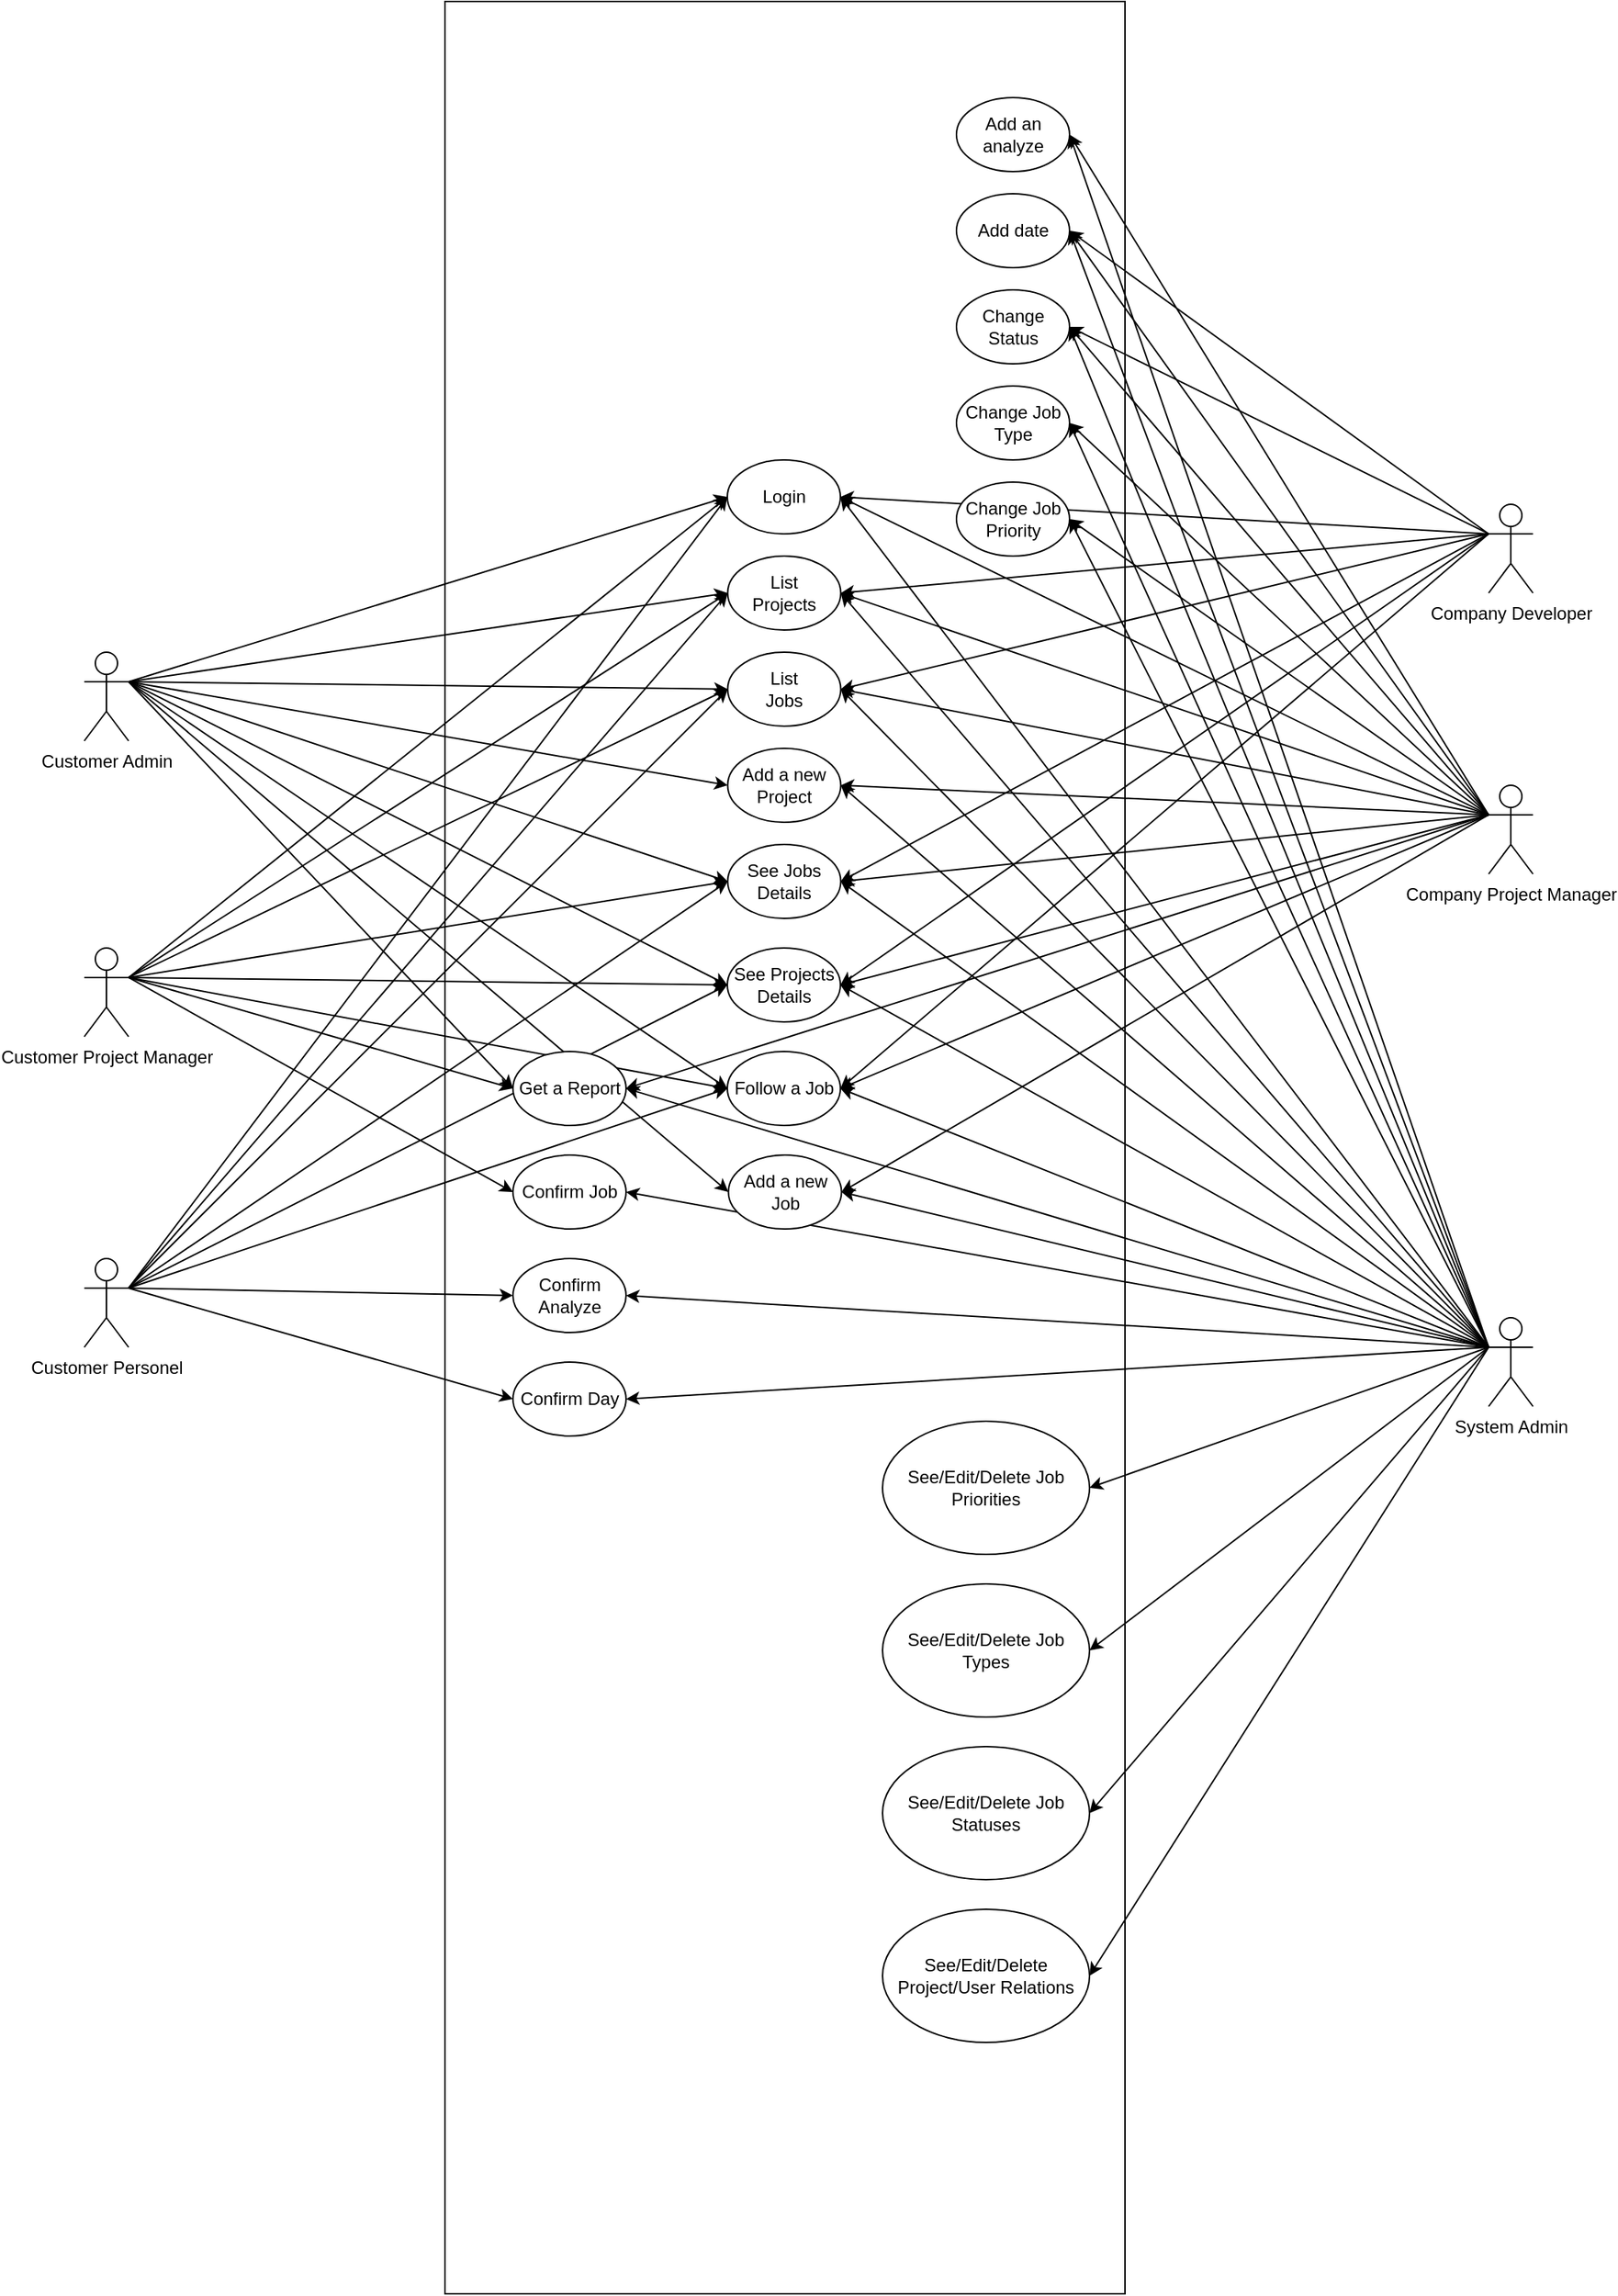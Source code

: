 <mxfile version="20.5.3" type="github">
  <diagram id="w45ohGnBDy_Xerp7tvFx" name="Sayfa -1">
    <mxGraphModel dx="2249" dy="874" grid="1" gridSize="10" guides="1" tooltips="1" connect="1" arrows="1" fold="1" page="1" pageScale="1" pageWidth="827" pageHeight="1169" math="0" shadow="0">
      <root>
        <mxCell id="0" />
        <mxCell id="1" parent="0" />
        <mxCell id="-uSJNEWJtSA9gPbqnGtd-9" value="" style="rounded=0;whiteSpace=wrap;html=1;" vertex="1" parent="1">
          <mxGeometry x="184" y="70" width="460" height="1550" as="geometry" />
        </mxCell>
        <mxCell id="-uSJNEWJtSA9gPbqnGtd-86" style="edgeStyle=none;shape=connector;rounded=0;orthogonalLoop=1;jettySize=auto;html=1;exitX=1;exitY=0.333;exitDx=0;exitDy=0;exitPerimeter=0;entryX=0;entryY=0.5;entryDx=0;entryDy=0;labelBackgroundColor=default;strokeColor=default;fontFamily=Helvetica;fontSize=11;fontColor=default;endArrow=classic;" edge="1" parent="1" source="-uSJNEWJtSA9gPbqnGtd-1" target="-uSJNEWJtSA9gPbqnGtd-18">
          <mxGeometry relative="1" as="geometry" />
        </mxCell>
        <mxCell id="-uSJNEWJtSA9gPbqnGtd-87" style="edgeStyle=none;shape=connector;rounded=0;orthogonalLoop=1;jettySize=auto;html=1;exitX=1;exitY=0.333;exitDx=0;exitDy=0;exitPerimeter=0;entryX=0;entryY=0.5;entryDx=0;entryDy=0;labelBackgroundColor=default;strokeColor=default;fontFamily=Helvetica;fontSize=11;fontColor=default;endArrow=classic;" edge="1" parent="1" source="-uSJNEWJtSA9gPbqnGtd-1" target="-uSJNEWJtSA9gPbqnGtd-19">
          <mxGeometry relative="1" as="geometry" />
        </mxCell>
        <mxCell id="-uSJNEWJtSA9gPbqnGtd-88" style="edgeStyle=none;shape=connector;rounded=0;orthogonalLoop=1;jettySize=auto;html=1;exitX=1;exitY=0.333;exitDx=0;exitDy=0;exitPerimeter=0;entryX=0;entryY=0.5;entryDx=0;entryDy=0;labelBackgroundColor=default;strokeColor=default;fontFamily=Helvetica;fontSize=11;fontColor=default;endArrow=classic;" edge="1" parent="1" source="-uSJNEWJtSA9gPbqnGtd-1" target="-uSJNEWJtSA9gPbqnGtd-10">
          <mxGeometry relative="1" as="geometry" />
        </mxCell>
        <mxCell id="-uSJNEWJtSA9gPbqnGtd-89" style="edgeStyle=none;shape=connector;rounded=0;orthogonalLoop=1;jettySize=auto;html=1;exitX=1;exitY=0.333;exitDx=0;exitDy=0;exitPerimeter=0;entryX=0;entryY=0.5;entryDx=0;entryDy=0;labelBackgroundColor=default;strokeColor=default;fontFamily=Helvetica;fontSize=11;fontColor=default;endArrow=classic;" edge="1" parent="1" source="-uSJNEWJtSA9gPbqnGtd-1" target="-uSJNEWJtSA9gPbqnGtd-11">
          <mxGeometry relative="1" as="geometry" />
        </mxCell>
        <mxCell id="-uSJNEWJtSA9gPbqnGtd-90" style="edgeStyle=none;shape=connector;rounded=0;orthogonalLoop=1;jettySize=auto;html=1;exitX=1;exitY=0.333;exitDx=0;exitDy=0;exitPerimeter=0;entryX=0;entryY=0.5;entryDx=0;entryDy=0;labelBackgroundColor=default;strokeColor=default;fontFamily=Helvetica;fontSize=11;fontColor=default;endArrow=classic;" edge="1" parent="1" source="-uSJNEWJtSA9gPbqnGtd-1" target="-uSJNEWJtSA9gPbqnGtd-12">
          <mxGeometry relative="1" as="geometry" />
        </mxCell>
        <mxCell id="-uSJNEWJtSA9gPbqnGtd-91" style="edgeStyle=none;shape=connector;rounded=0;orthogonalLoop=1;jettySize=auto;html=1;exitX=1;exitY=0.333;exitDx=0;exitDy=0;exitPerimeter=0;entryX=0;entryY=0.5;entryDx=0;entryDy=0;labelBackgroundColor=default;strokeColor=default;fontFamily=Helvetica;fontSize=11;fontColor=default;endArrow=classic;" edge="1" parent="1" source="-uSJNEWJtSA9gPbqnGtd-1" target="-uSJNEWJtSA9gPbqnGtd-16">
          <mxGeometry relative="1" as="geometry" />
        </mxCell>
        <mxCell id="-uSJNEWJtSA9gPbqnGtd-92" style="edgeStyle=none;shape=connector;rounded=0;orthogonalLoop=1;jettySize=auto;html=1;exitX=1;exitY=0.333;exitDx=0;exitDy=0;exitPerimeter=0;entryX=0;entryY=0.5;entryDx=0;entryDy=0;labelBackgroundColor=default;strokeColor=default;fontFamily=Helvetica;fontSize=11;fontColor=default;endArrow=classic;" edge="1" parent="1" source="-uSJNEWJtSA9gPbqnGtd-1" target="-uSJNEWJtSA9gPbqnGtd-23">
          <mxGeometry relative="1" as="geometry" />
        </mxCell>
        <mxCell id="-uSJNEWJtSA9gPbqnGtd-93" style="edgeStyle=none;shape=connector;rounded=0;orthogonalLoop=1;jettySize=auto;html=1;exitX=1;exitY=0.333;exitDx=0;exitDy=0;exitPerimeter=0;entryX=0;entryY=0.5;entryDx=0;entryDy=0;labelBackgroundColor=default;strokeColor=default;fontFamily=Helvetica;fontSize=11;fontColor=default;endArrow=classic;" edge="1" parent="1" source="-uSJNEWJtSA9gPbqnGtd-1" target="-uSJNEWJtSA9gPbqnGtd-26">
          <mxGeometry relative="1" as="geometry" />
        </mxCell>
        <mxCell id="-uSJNEWJtSA9gPbqnGtd-1" value="Customer Personel" style="shape=umlActor;verticalLabelPosition=bottom;verticalAlign=top;html=1;outlineConnect=0;" vertex="1" parent="1">
          <mxGeometry x="-60" y="920" width="30" height="60" as="geometry" />
        </mxCell>
        <mxCell id="-uSJNEWJtSA9gPbqnGtd-78" style="edgeStyle=none;shape=connector;rounded=0;orthogonalLoop=1;jettySize=auto;html=1;exitX=1;exitY=0.333;exitDx=0;exitDy=0;exitPerimeter=0;entryX=0;entryY=0.5;entryDx=0;entryDy=0;labelBackgroundColor=default;strokeColor=default;fontFamily=Helvetica;fontSize=11;fontColor=default;endArrow=classic;" edge="1" parent="1" source="-uSJNEWJtSA9gPbqnGtd-2" target="-uSJNEWJtSA9gPbqnGtd-24">
          <mxGeometry relative="1" as="geometry" />
        </mxCell>
        <mxCell id="-uSJNEWJtSA9gPbqnGtd-79" style="edgeStyle=none;shape=connector;rounded=0;orthogonalLoop=1;jettySize=auto;html=1;exitX=1;exitY=0.333;exitDx=0;exitDy=0;exitPerimeter=0;entryX=0;entryY=0.5;entryDx=0;entryDy=0;labelBackgroundColor=default;strokeColor=default;fontFamily=Helvetica;fontSize=11;fontColor=default;endArrow=classic;" edge="1" parent="1" source="-uSJNEWJtSA9gPbqnGtd-2" target="-uSJNEWJtSA9gPbqnGtd-17">
          <mxGeometry relative="1" as="geometry" />
        </mxCell>
        <mxCell id="-uSJNEWJtSA9gPbqnGtd-80" style="edgeStyle=none;shape=connector;rounded=0;orthogonalLoop=1;jettySize=auto;html=1;exitX=1;exitY=0.333;exitDx=0;exitDy=0;exitPerimeter=0;entryX=0;entryY=0.5;entryDx=0;entryDy=0;labelBackgroundColor=default;strokeColor=default;fontFamily=Helvetica;fontSize=11;fontColor=default;endArrow=classic;" edge="1" parent="1" source="-uSJNEWJtSA9gPbqnGtd-2" target="-uSJNEWJtSA9gPbqnGtd-10">
          <mxGeometry relative="1" as="geometry" />
        </mxCell>
        <mxCell id="-uSJNEWJtSA9gPbqnGtd-81" style="edgeStyle=none;shape=connector;rounded=0;orthogonalLoop=1;jettySize=auto;html=1;exitX=1;exitY=0.333;exitDx=0;exitDy=0;exitPerimeter=0;entryX=0;entryY=0.5;entryDx=0;entryDy=0;labelBackgroundColor=default;strokeColor=default;fontFamily=Helvetica;fontSize=11;fontColor=default;endArrow=classic;" edge="1" parent="1" source="-uSJNEWJtSA9gPbqnGtd-2" target="-uSJNEWJtSA9gPbqnGtd-11">
          <mxGeometry relative="1" as="geometry" />
        </mxCell>
        <mxCell id="-uSJNEWJtSA9gPbqnGtd-82" style="edgeStyle=none;shape=connector;rounded=0;orthogonalLoop=1;jettySize=auto;html=1;exitX=1;exitY=0.333;exitDx=0;exitDy=0;exitPerimeter=0;entryX=0;entryY=0.5;entryDx=0;entryDy=0;labelBackgroundColor=default;strokeColor=default;fontFamily=Helvetica;fontSize=11;fontColor=default;endArrow=classic;" edge="1" parent="1" source="-uSJNEWJtSA9gPbqnGtd-2" target="-uSJNEWJtSA9gPbqnGtd-12">
          <mxGeometry relative="1" as="geometry" />
        </mxCell>
        <mxCell id="-uSJNEWJtSA9gPbqnGtd-83" style="edgeStyle=none;shape=connector;rounded=0;orthogonalLoop=1;jettySize=auto;html=1;exitX=1;exitY=0.333;exitDx=0;exitDy=0;exitPerimeter=0;entryX=0;entryY=0.5;entryDx=0;entryDy=0;labelBackgroundColor=default;strokeColor=default;fontFamily=Helvetica;fontSize=11;fontColor=default;endArrow=classic;" edge="1" parent="1" source="-uSJNEWJtSA9gPbqnGtd-2" target="-uSJNEWJtSA9gPbqnGtd-16">
          <mxGeometry relative="1" as="geometry" />
        </mxCell>
        <mxCell id="-uSJNEWJtSA9gPbqnGtd-84" style="edgeStyle=none;shape=connector;rounded=0;orthogonalLoop=1;jettySize=auto;html=1;exitX=1;exitY=0.333;exitDx=0;exitDy=0;exitPerimeter=0;entryX=0;entryY=0.5;entryDx=0;entryDy=0;labelBackgroundColor=default;strokeColor=default;fontFamily=Helvetica;fontSize=11;fontColor=default;endArrow=classic;" edge="1" parent="1" source="-uSJNEWJtSA9gPbqnGtd-2" target="-uSJNEWJtSA9gPbqnGtd-23">
          <mxGeometry relative="1" as="geometry" />
        </mxCell>
        <mxCell id="-uSJNEWJtSA9gPbqnGtd-85" style="edgeStyle=none;shape=connector;rounded=0;orthogonalLoop=1;jettySize=auto;html=1;exitX=1;exitY=0.333;exitDx=0;exitDy=0;exitPerimeter=0;entryX=0;entryY=0.5;entryDx=0;entryDy=0;labelBackgroundColor=default;strokeColor=default;fontFamily=Helvetica;fontSize=11;fontColor=default;endArrow=classic;" edge="1" parent="1" source="-uSJNEWJtSA9gPbqnGtd-2" target="-uSJNEWJtSA9gPbqnGtd-26">
          <mxGeometry relative="1" as="geometry" />
        </mxCell>
        <mxCell id="-uSJNEWJtSA9gPbqnGtd-2" value="Customer Project Manager" style="shape=umlActor;verticalLabelPosition=bottom;verticalAlign=top;html=1;outlineConnect=0;" vertex="1" parent="1">
          <mxGeometry x="-60" y="710" width="30" height="60" as="geometry" />
        </mxCell>
        <mxCell id="-uSJNEWJtSA9gPbqnGtd-68" style="edgeStyle=none;shape=connector;rounded=0;orthogonalLoop=1;jettySize=auto;html=1;exitX=1;exitY=0.333;exitDx=0;exitDy=0;exitPerimeter=0;entryX=0;entryY=0.5;entryDx=0;entryDy=0;labelBackgroundColor=default;strokeColor=default;fontFamily=Helvetica;fontSize=11;fontColor=default;endArrow=classic;" edge="1" parent="1" source="-uSJNEWJtSA9gPbqnGtd-3" target="-uSJNEWJtSA9gPbqnGtd-65">
          <mxGeometry relative="1" as="geometry" />
        </mxCell>
        <mxCell id="-uSJNEWJtSA9gPbqnGtd-69" style="edgeStyle=none;shape=connector;rounded=0;orthogonalLoop=1;jettySize=auto;html=1;exitX=1;exitY=0.333;exitDx=0;exitDy=0;exitPerimeter=0;entryX=0;entryY=0.5;entryDx=0;entryDy=0;labelBackgroundColor=default;strokeColor=default;fontFamily=Helvetica;fontSize=11;fontColor=default;endArrow=classic;" edge="1" parent="1" source="-uSJNEWJtSA9gPbqnGtd-3" target="-uSJNEWJtSA9gPbqnGtd-26">
          <mxGeometry relative="1" as="geometry" />
        </mxCell>
        <mxCell id="-uSJNEWJtSA9gPbqnGtd-70" style="edgeStyle=none;shape=connector;rounded=0;orthogonalLoop=1;jettySize=auto;html=1;exitX=1;exitY=0.333;exitDx=0;exitDy=0;exitPerimeter=0;entryX=0;entryY=0.5;entryDx=0;entryDy=0;labelBackgroundColor=default;strokeColor=default;fontFamily=Helvetica;fontSize=11;fontColor=default;endArrow=classic;" edge="1" parent="1" source="-uSJNEWJtSA9gPbqnGtd-3" target="-uSJNEWJtSA9gPbqnGtd-23">
          <mxGeometry relative="1" as="geometry" />
        </mxCell>
        <mxCell id="-uSJNEWJtSA9gPbqnGtd-71" style="edgeStyle=none;shape=connector;rounded=0;orthogonalLoop=1;jettySize=auto;html=1;exitX=1;exitY=0.333;exitDx=0;exitDy=0;exitPerimeter=0;entryX=0;entryY=0.5;entryDx=0;entryDy=0;labelBackgroundColor=default;strokeColor=default;fontFamily=Helvetica;fontSize=11;fontColor=default;endArrow=classic;" edge="1" parent="1" source="-uSJNEWJtSA9gPbqnGtd-3" target="-uSJNEWJtSA9gPbqnGtd-16">
          <mxGeometry relative="1" as="geometry" />
        </mxCell>
        <mxCell id="-uSJNEWJtSA9gPbqnGtd-72" style="edgeStyle=none;shape=connector;rounded=0;orthogonalLoop=1;jettySize=auto;html=1;exitX=1;exitY=0.333;exitDx=0;exitDy=0;exitPerimeter=0;entryX=0;entryY=0.5;entryDx=0;entryDy=0;labelBackgroundColor=default;strokeColor=default;fontFamily=Helvetica;fontSize=11;fontColor=default;endArrow=classic;" edge="1" parent="1" source="-uSJNEWJtSA9gPbqnGtd-3" target="-uSJNEWJtSA9gPbqnGtd-13">
          <mxGeometry relative="1" as="geometry" />
        </mxCell>
        <mxCell id="-uSJNEWJtSA9gPbqnGtd-73" style="edgeStyle=none;shape=connector;rounded=0;orthogonalLoop=1;jettySize=auto;html=1;exitX=1;exitY=0.333;exitDx=0;exitDy=0;exitPerimeter=0;entryX=0;entryY=0.5;entryDx=0;entryDy=0;labelBackgroundColor=default;strokeColor=default;fontFamily=Helvetica;fontSize=11;fontColor=default;endArrow=classic;" edge="1" parent="1" source="-uSJNEWJtSA9gPbqnGtd-3" target="-uSJNEWJtSA9gPbqnGtd-12">
          <mxGeometry relative="1" as="geometry" />
        </mxCell>
        <mxCell id="-uSJNEWJtSA9gPbqnGtd-74" style="edgeStyle=none;shape=connector;rounded=0;orthogonalLoop=1;jettySize=auto;html=1;exitX=1;exitY=0.333;exitDx=0;exitDy=0;exitPerimeter=0;entryX=0;entryY=0.5;entryDx=0;entryDy=0;labelBackgroundColor=default;strokeColor=default;fontFamily=Helvetica;fontSize=11;fontColor=default;endArrow=classic;" edge="1" parent="1" source="-uSJNEWJtSA9gPbqnGtd-3" target="-uSJNEWJtSA9gPbqnGtd-11">
          <mxGeometry relative="1" as="geometry" />
        </mxCell>
        <mxCell id="-uSJNEWJtSA9gPbqnGtd-75" style="edgeStyle=none;shape=connector;rounded=0;orthogonalLoop=1;jettySize=auto;html=1;exitX=1;exitY=0.333;exitDx=0;exitDy=0;exitPerimeter=0;entryX=0;entryY=0.5;entryDx=0;entryDy=0;labelBackgroundColor=default;strokeColor=default;fontFamily=Helvetica;fontSize=11;fontColor=default;endArrow=classic;" edge="1" parent="1" source="-uSJNEWJtSA9gPbqnGtd-3" target="-uSJNEWJtSA9gPbqnGtd-10">
          <mxGeometry relative="1" as="geometry" />
        </mxCell>
        <mxCell id="-uSJNEWJtSA9gPbqnGtd-76" style="edgeStyle=none;shape=connector;rounded=0;orthogonalLoop=1;jettySize=auto;html=1;exitX=1;exitY=0.333;exitDx=0;exitDy=0;exitPerimeter=0;entryX=0;entryY=0.5;entryDx=0;entryDy=0;labelBackgroundColor=default;strokeColor=default;fontFamily=Helvetica;fontSize=11;fontColor=default;endArrow=classic;" edge="1" parent="1" source="-uSJNEWJtSA9gPbqnGtd-3" target="-uSJNEWJtSA9gPbqnGtd-24">
          <mxGeometry relative="1" as="geometry" />
        </mxCell>
        <mxCell id="-uSJNEWJtSA9gPbqnGtd-3" value="Customer Admin" style="shape=umlActor;verticalLabelPosition=bottom;verticalAlign=top;html=1;outlineConnect=0;" vertex="1" parent="1">
          <mxGeometry x="-60" y="510" width="30" height="60" as="geometry" />
        </mxCell>
        <mxCell id="-uSJNEWJtSA9gPbqnGtd-59" style="edgeStyle=none;shape=connector;rounded=0;orthogonalLoop=1;jettySize=auto;html=1;exitX=0;exitY=0.333;exitDx=0;exitDy=0;exitPerimeter=0;entryX=1;entryY=0.5;entryDx=0;entryDy=0;labelBackgroundColor=default;strokeColor=default;fontFamily=Helvetica;fontSize=11;fontColor=default;endArrow=classic;" edge="1" parent="1" source="-uSJNEWJtSA9gPbqnGtd-4" target="-uSJNEWJtSA9gPbqnGtd-10">
          <mxGeometry relative="1" as="geometry" />
        </mxCell>
        <mxCell id="-uSJNEWJtSA9gPbqnGtd-60" style="edgeStyle=none;shape=connector;rounded=0;orthogonalLoop=1;jettySize=auto;html=1;exitX=0;exitY=0.333;exitDx=0;exitDy=0;exitPerimeter=0;entryX=1;entryY=0.5;entryDx=0;entryDy=0;labelBackgroundColor=default;strokeColor=default;fontFamily=Helvetica;fontSize=11;fontColor=default;endArrow=classic;" edge="1" parent="1" source="-uSJNEWJtSA9gPbqnGtd-4" target="-uSJNEWJtSA9gPbqnGtd-11">
          <mxGeometry relative="1" as="geometry" />
        </mxCell>
        <mxCell id="-uSJNEWJtSA9gPbqnGtd-61" style="edgeStyle=none;shape=connector;rounded=0;orthogonalLoop=1;jettySize=auto;html=1;exitX=0;exitY=0.333;exitDx=0;exitDy=0;exitPerimeter=0;entryX=1;entryY=0.5;entryDx=0;entryDy=0;labelBackgroundColor=default;strokeColor=default;fontFamily=Helvetica;fontSize=11;fontColor=default;endArrow=classic;" edge="1" parent="1" source="-uSJNEWJtSA9gPbqnGtd-4" target="-uSJNEWJtSA9gPbqnGtd-12">
          <mxGeometry relative="1" as="geometry" />
        </mxCell>
        <mxCell id="-uSJNEWJtSA9gPbqnGtd-62" style="edgeStyle=none;shape=connector;rounded=0;orthogonalLoop=1;jettySize=auto;html=1;exitX=0;exitY=0.333;exitDx=0;exitDy=0;exitPerimeter=0;entryX=1;entryY=0.5;entryDx=0;entryDy=0;labelBackgroundColor=default;strokeColor=default;fontFamily=Helvetica;fontSize=11;fontColor=default;endArrow=classic;" edge="1" parent="1" source="-uSJNEWJtSA9gPbqnGtd-4" target="-uSJNEWJtSA9gPbqnGtd-16">
          <mxGeometry relative="1" as="geometry" />
        </mxCell>
        <mxCell id="-uSJNEWJtSA9gPbqnGtd-63" style="edgeStyle=none;shape=connector;rounded=0;orthogonalLoop=1;jettySize=auto;html=1;exitX=0;exitY=0.333;exitDx=0;exitDy=0;exitPerimeter=0;entryX=1;entryY=0.5;entryDx=0;entryDy=0;labelBackgroundColor=default;strokeColor=default;fontFamily=Helvetica;fontSize=11;fontColor=default;endArrow=classic;" edge="1" parent="1" source="-uSJNEWJtSA9gPbqnGtd-4" target="-uSJNEWJtSA9gPbqnGtd-23">
          <mxGeometry relative="1" as="geometry" />
        </mxCell>
        <mxCell id="-uSJNEWJtSA9gPbqnGtd-64" style="edgeStyle=none;shape=connector;rounded=0;orthogonalLoop=1;jettySize=auto;html=1;exitX=0;exitY=0.333;exitDx=0;exitDy=0;exitPerimeter=0;entryX=1;entryY=0.5;entryDx=0;entryDy=0;labelBackgroundColor=default;strokeColor=default;fontFamily=Helvetica;fontSize=11;fontColor=default;endArrow=classic;" edge="1" parent="1" source="-uSJNEWJtSA9gPbqnGtd-4" target="-uSJNEWJtSA9gPbqnGtd-26">
          <mxGeometry relative="1" as="geometry" />
        </mxCell>
        <mxCell id="-uSJNEWJtSA9gPbqnGtd-4" value="Company Developer" style="shape=umlActor;verticalLabelPosition=bottom;verticalAlign=top;html=1;outlineConnect=0;" vertex="1" parent="1">
          <mxGeometry x="890" y="410" width="30" height="60" as="geometry" />
        </mxCell>
        <mxCell id="-uSJNEWJtSA9gPbqnGtd-45" style="edgeStyle=none;shape=connector;rounded=0;orthogonalLoop=1;jettySize=auto;html=1;exitX=0;exitY=0.333;exitDx=0;exitDy=0;exitPerimeter=0;entryX=1;entryY=0.5;entryDx=0;entryDy=0;labelBackgroundColor=default;strokeColor=default;fontFamily=Helvetica;fontSize=11;fontColor=default;endArrow=classic;" edge="1" parent="1" source="-uSJNEWJtSA9gPbqnGtd-5" target="-uSJNEWJtSA9gPbqnGtd-10">
          <mxGeometry relative="1" as="geometry" />
        </mxCell>
        <mxCell id="-uSJNEWJtSA9gPbqnGtd-46" style="edgeStyle=none;shape=connector;rounded=0;orthogonalLoop=1;jettySize=auto;html=1;exitX=0;exitY=0.333;exitDx=0;exitDy=0;exitPerimeter=0;entryX=1;entryY=0.5;entryDx=0;entryDy=0;labelBackgroundColor=default;strokeColor=default;fontFamily=Helvetica;fontSize=11;fontColor=default;endArrow=classic;" edge="1" parent="1" source="-uSJNEWJtSA9gPbqnGtd-5" target="-uSJNEWJtSA9gPbqnGtd-11">
          <mxGeometry relative="1" as="geometry" />
        </mxCell>
        <mxCell id="-uSJNEWJtSA9gPbqnGtd-47" style="edgeStyle=none;shape=connector;rounded=0;orthogonalLoop=1;jettySize=auto;html=1;exitX=0;exitY=0.333;exitDx=0;exitDy=0;exitPerimeter=0;entryX=1;entryY=0.5;entryDx=0;entryDy=0;labelBackgroundColor=default;strokeColor=default;fontFamily=Helvetica;fontSize=11;fontColor=default;endArrow=classic;" edge="1" parent="1" source="-uSJNEWJtSA9gPbqnGtd-5" target="-uSJNEWJtSA9gPbqnGtd-12">
          <mxGeometry relative="1" as="geometry" />
        </mxCell>
        <mxCell id="-uSJNEWJtSA9gPbqnGtd-48" style="edgeStyle=none;shape=connector;rounded=0;orthogonalLoop=1;jettySize=auto;html=1;exitX=0;exitY=0.333;exitDx=0;exitDy=0;exitPerimeter=0;entryX=1;entryY=0.5;entryDx=0;entryDy=0;labelBackgroundColor=default;strokeColor=default;fontFamily=Helvetica;fontSize=11;fontColor=default;endArrow=classic;" edge="1" parent="1" source="-uSJNEWJtSA9gPbqnGtd-5" target="-uSJNEWJtSA9gPbqnGtd-13">
          <mxGeometry relative="1" as="geometry" />
        </mxCell>
        <mxCell id="-uSJNEWJtSA9gPbqnGtd-49" style="edgeStyle=none;shape=connector;rounded=0;orthogonalLoop=1;jettySize=auto;html=1;exitX=0;exitY=0.333;exitDx=0;exitDy=0;exitPerimeter=0;entryX=1;entryY=0.5;entryDx=0;entryDy=0;labelBackgroundColor=default;strokeColor=default;fontFamily=Helvetica;fontSize=11;fontColor=default;endArrow=classic;" edge="1" parent="1" source="-uSJNEWJtSA9gPbqnGtd-5" target="-uSJNEWJtSA9gPbqnGtd-16">
          <mxGeometry relative="1" as="geometry" />
        </mxCell>
        <mxCell id="-uSJNEWJtSA9gPbqnGtd-50" style="edgeStyle=none;shape=connector;rounded=0;orthogonalLoop=1;jettySize=auto;html=1;exitX=0;exitY=0.333;exitDx=0;exitDy=0;exitPerimeter=0;entryX=1;entryY=0.5;entryDx=0;entryDy=0;labelBackgroundColor=default;strokeColor=default;fontFamily=Helvetica;fontSize=11;fontColor=default;endArrow=classic;" edge="1" parent="1" source="-uSJNEWJtSA9gPbqnGtd-5" target="-uSJNEWJtSA9gPbqnGtd-23">
          <mxGeometry relative="1" as="geometry" />
        </mxCell>
        <mxCell id="-uSJNEWJtSA9gPbqnGtd-51" style="edgeStyle=none;shape=connector;rounded=0;orthogonalLoop=1;jettySize=auto;html=1;exitX=0;exitY=0.333;exitDx=0;exitDy=0;exitPerimeter=0;entryX=1;entryY=0.5;entryDx=0;entryDy=0;labelBackgroundColor=default;strokeColor=default;fontFamily=Helvetica;fontSize=11;fontColor=default;endArrow=classic;" edge="1" parent="1" source="-uSJNEWJtSA9gPbqnGtd-5" target="-uSJNEWJtSA9gPbqnGtd-26">
          <mxGeometry relative="1" as="geometry" />
        </mxCell>
        <mxCell id="-uSJNEWJtSA9gPbqnGtd-52" style="edgeStyle=none;shape=connector;rounded=0;orthogonalLoop=1;jettySize=auto;html=1;exitX=0;exitY=0.333;exitDx=0;exitDy=0;exitPerimeter=0;entryX=1;entryY=0.5;entryDx=0;entryDy=0;labelBackgroundColor=default;strokeColor=default;fontFamily=Helvetica;fontSize=11;fontColor=default;endArrow=classic;" edge="1" parent="1" source="-uSJNEWJtSA9gPbqnGtd-5" target="-uSJNEWJtSA9gPbqnGtd-25">
          <mxGeometry relative="1" as="geometry" />
        </mxCell>
        <mxCell id="-uSJNEWJtSA9gPbqnGtd-53" style="edgeStyle=none;shape=connector;rounded=0;orthogonalLoop=1;jettySize=auto;html=1;exitX=0;exitY=0.333;exitDx=0;exitDy=0;exitPerimeter=0;entryX=1;entryY=0.5;entryDx=0;entryDy=0;labelBackgroundColor=default;strokeColor=default;fontFamily=Helvetica;fontSize=11;fontColor=default;endArrow=classic;" edge="1" parent="1" source="-uSJNEWJtSA9gPbqnGtd-5" target="-uSJNEWJtSA9gPbqnGtd-22">
          <mxGeometry relative="1" as="geometry" />
        </mxCell>
        <mxCell id="-uSJNEWJtSA9gPbqnGtd-54" style="edgeStyle=none;shape=connector;rounded=0;orthogonalLoop=1;jettySize=auto;html=1;exitX=0;exitY=0.333;exitDx=0;exitDy=0;exitPerimeter=0;entryX=1;entryY=0.5;entryDx=0;entryDy=0;labelBackgroundColor=default;strokeColor=default;fontFamily=Helvetica;fontSize=11;fontColor=default;endArrow=classic;" edge="1" parent="1" source="-uSJNEWJtSA9gPbqnGtd-5" target="-uSJNEWJtSA9gPbqnGtd-21">
          <mxGeometry relative="1" as="geometry" />
        </mxCell>
        <mxCell id="-uSJNEWJtSA9gPbqnGtd-55" style="edgeStyle=none;shape=connector;rounded=0;orthogonalLoop=1;jettySize=auto;html=1;exitX=0;exitY=0.333;exitDx=0;exitDy=0;exitPerimeter=0;entryX=1;entryY=0.5;entryDx=0;entryDy=0;labelBackgroundColor=default;strokeColor=default;fontFamily=Helvetica;fontSize=11;fontColor=default;endArrow=classic;" edge="1" parent="1" source="-uSJNEWJtSA9gPbqnGtd-5" target="-uSJNEWJtSA9gPbqnGtd-20">
          <mxGeometry relative="1" as="geometry" />
        </mxCell>
        <mxCell id="-uSJNEWJtSA9gPbqnGtd-56" style="edgeStyle=none;shape=connector;rounded=0;orthogonalLoop=1;jettySize=auto;html=1;exitX=0;exitY=0.333;exitDx=0;exitDy=0;exitPerimeter=0;entryX=1;entryY=0.5;entryDx=0;entryDy=0;labelBackgroundColor=default;strokeColor=default;fontFamily=Helvetica;fontSize=11;fontColor=default;endArrow=classic;" edge="1" parent="1" source="-uSJNEWJtSA9gPbqnGtd-5" target="-uSJNEWJtSA9gPbqnGtd-14">
          <mxGeometry relative="1" as="geometry" />
        </mxCell>
        <mxCell id="-uSJNEWJtSA9gPbqnGtd-67" style="edgeStyle=none;shape=connector;rounded=0;orthogonalLoop=1;jettySize=auto;html=1;exitX=0;exitY=0.333;exitDx=0;exitDy=0;exitPerimeter=0;entryX=1;entryY=0.5;entryDx=0;entryDy=0;labelBackgroundColor=default;strokeColor=default;fontFamily=Helvetica;fontSize=11;fontColor=default;endArrow=classic;" edge="1" parent="1" source="-uSJNEWJtSA9gPbqnGtd-5" target="-uSJNEWJtSA9gPbqnGtd-65">
          <mxGeometry relative="1" as="geometry" />
        </mxCell>
        <mxCell id="-uSJNEWJtSA9gPbqnGtd-77" style="edgeStyle=none;shape=connector;rounded=0;orthogonalLoop=1;jettySize=auto;html=1;exitX=0;exitY=0.333;exitDx=0;exitDy=0;exitPerimeter=0;entryX=1;entryY=0.5;entryDx=0;entryDy=0;labelBackgroundColor=default;strokeColor=default;fontFamily=Helvetica;fontSize=11;fontColor=default;endArrow=classic;" edge="1" parent="1" source="-uSJNEWJtSA9gPbqnGtd-5" target="-uSJNEWJtSA9gPbqnGtd-24">
          <mxGeometry relative="1" as="geometry" />
        </mxCell>
        <mxCell id="-uSJNEWJtSA9gPbqnGtd-5" value="Company Project Manager" style="shape=umlActor;verticalLabelPosition=bottom;verticalAlign=top;html=1;outlineConnect=0;" vertex="1" parent="1">
          <mxGeometry x="890" y="600" width="30" height="60" as="geometry" />
        </mxCell>
        <mxCell id="-uSJNEWJtSA9gPbqnGtd-29" style="edgeStyle=none;shape=connector;rounded=0;orthogonalLoop=1;jettySize=auto;html=1;exitX=0;exitY=0.333;exitDx=0;exitDy=0;exitPerimeter=0;entryX=1;entryY=0.5;entryDx=0;entryDy=0;labelBackgroundColor=default;strokeColor=default;fontFamily=Helvetica;fontSize=11;fontColor=default;endArrow=classic;" edge="1" parent="1" source="-uSJNEWJtSA9gPbqnGtd-6" target="-uSJNEWJtSA9gPbqnGtd-11">
          <mxGeometry relative="1" as="geometry" />
        </mxCell>
        <mxCell id="-uSJNEWJtSA9gPbqnGtd-30" style="edgeStyle=none;shape=connector;rounded=0;orthogonalLoop=1;jettySize=auto;html=1;exitX=0;exitY=0.333;exitDx=0;exitDy=0;exitPerimeter=0;entryX=1;entryY=0.5;entryDx=0;entryDy=0;labelBackgroundColor=default;strokeColor=default;fontFamily=Helvetica;fontSize=11;fontColor=default;endArrow=classic;" edge="1" parent="1" source="-uSJNEWJtSA9gPbqnGtd-6" target="-uSJNEWJtSA9gPbqnGtd-12">
          <mxGeometry relative="1" as="geometry" />
        </mxCell>
        <mxCell id="-uSJNEWJtSA9gPbqnGtd-31" style="edgeStyle=none;shape=connector;rounded=0;orthogonalLoop=1;jettySize=auto;html=1;exitX=0;exitY=0.333;exitDx=0;exitDy=0;exitPerimeter=0;entryX=1;entryY=0.5;entryDx=0;entryDy=0;labelBackgroundColor=default;strokeColor=default;fontFamily=Helvetica;fontSize=11;fontColor=default;endArrow=classic;" edge="1" parent="1" source="-uSJNEWJtSA9gPbqnGtd-6" target="-uSJNEWJtSA9gPbqnGtd-13">
          <mxGeometry relative="1" as="geometry" />
        </mxCell>
        <mxCell id="-uSJNEWJtSA9gPbqnGtd-32" style="edgeStyle=none;shape=connector;rounded=0;orthogonalLoop=1;jettySize=auto;html=1;exitX=0;exitY=0.333;exitDx=0;exitDy=0;exitPerimeter=0;entryX=1;entryY=0.5;entryDx=0;entryDy=0;labelBackgroundColor=default;strokeColor=default;fontFamily=Helvetica;fontSize=11;fontColor=default;endArrow=classic;" edge="1" parent="1" source="-uSJNEWJtSA9gPbqnGtd-6" target="-uSJNEWJtSA9gPbqnGtd-16">
          <mxGeometry relative="1" as="geometry" />
        </mxCell>
        <mxCell id="-uSJNEWJtSA9gPbqnGtd-33" style="edgeStyle=none;shape=connector;rounded=0;orthogonalLoop=1;jettySize=auto;html=1;exitX=0;exitY=0.333;exitDx=0;exitDy=0;exitPerimeter=0;entryX=1;entryY=0.5;entryDx=0;entryDy=0;labelBackgroundColor=default;strokeColor=default;fontFamily=Helvetica;fontSize=11;fontColor=default;endArrow=classic;" edge="1" parent="1" source="-uSJNEWJtSA9gPbqnGtd-6" target="-uSJNEWJtSA9gPbqnGtd-23">
          <mxGeometry relative="1" as="geometry" />
        </mxCell>
        <mxCell id="-uSJNEWJtSA9gPbqnGtd-34" style="edgeStyle=none;shape=connector;rounded=0;orthogonalLoop=1;jettySize=auto;html=1;exitX=0;exitY=0.333;exitDx=0;exitDy=0;exitPerimeter=0;entryX=1;entryY=0.5;entryDx=0;entryDy=0;labelBackgroundColor=default;strokeColor=default;fontFamily=Helvetica;fontSize=11;fontColor=default;endArrow=classic;" edge="1" parent="1" source="-uSJNEWJtSA9gPbqnGtd-6" target="-uSJNEWJtSA9gPbqnGtd-26">
          <mxGeometry relative="1" as="geometry" />
        </mxCell>
        <mxCell id="-uSJNEWJtSA9gPbqnGtd-36" style="edgeStyle=none;shape=connector;rounded=0;orthogonalLoop=1;jettySize=auto;html=1;exitX=0;exitY=0.333;exitDx=0;exitDy=0;exitPerimeter=0;entryX=1;entryY=0.5;entryDx=0;entryDy=0;labelBackgroundColor=default;strokeColor=default;fontFamily=Helvetica;fontSize=11;fontColor=default;endArrow=classic;" edge="1" parent="1" source="-uSJNEWJtSA9gPbqnGtd-6" target="-uSJNEWJtSA9gPbqnGtd-24">
          <mxGeometry relative="1" as="geometry" />
        </mxCell>
        <mxCell id="-uSJNEWJtSA9gPbqnGtd-37" style="edgeStyle=none;shape=connector;rounded=0;orthogonalLoop=1;jettySize=auto;html=1;exitX=0;exitY=0.333;exitDx=0;exitDy=0;exitPerimeter=0;entryX=1;entryY=0.5;entryDx=0;entryDy=0;labelBackgroundColor=default;strokeColor=default;fontFamily=Helvetica;fontSize=11;fontColor=default;endArrow=classic;" edge="1" parent="1" source="-uSJNEWJtSA9gPbqnGtd-6" target="-uSJNEWJtSA9gPbqnGtd-17">
          <mxGeometry relative="1" as="geometry" />
        </mxCell>
        <mxCell id="-uSJNEWJtSA9gPbqnGtd-38" style="edgeStyle=none;shape=connector;rounded=0;orthogonalLoop=1;jettySize=auto;html=1;exitX=0;exitY=0.333;exitDx=0;exitDy=0;exitPerimeter=0;entryX=1;entryY=0.5;entryDx=0;entryDy=0;labelBackgroundColor=default;strokeColor=default;fontFamily=Helvetica;fontSize=11;fontColor=default;endArrow=classic;" edge="1" parent="1" source="-uSJNEWJtSA9gPbqnGtd-6" target="-uSJNEWJtSA9gPbqnGtd-18">
          <mxGeometry relative="1" as="geometry" />
        </mxCell>
        <mxCell id="-uSJNEWJtSA9gPbqnGtd-39" style="edgeStyle=none;shape=connector;rounded=0;orthogonalLoop=1;jettySize=auto;html=1;exitX=0;exitY=0.333;exitDx=0;exitDy=0;exitPerimeter=0;entryX=1;entryY=0.5;entryDx=0;entryDy=0;labelBackgroundColor=default;strokeColor=default;fontFamily=Helvetica;fontSize=11;fontColor=default;endArrow=classic;" edge="1" parent="1" source="-uSJNEWJtSA9gPbqnGtd-6" target="-uSJNEWJtSA9gPbqnGtd-19">
          <mxGeometry relative="1" as="geometry" />
        </mxCell>
        <mxCell id="-uSJNEWJtSA9gPbqnGtd-40" style="edgeStyle=none;shape=connector;rounded=0;orthogonalLoop=1;jettySize=auto;html=1;exitX=0;exitY=0.333;exitDx=0;exitDy=0;exitPerimeter=0;entryX=1;entryY=0.5;entryDx=0;entryDy=0;labelBackgroundColor=default;strokeColor=default;fontFamily=Helvetica;fontSize=11;fontColor=default;endArrow=classic;" edge="1" parent="1" source="-uSJNEWJtSA9gPbqnGtd-6" target="-uSJNEWJtSA9gPbqnGtd-25">
          <mxGeometry relative="1" as="geometry" />
        </mxCell>
        <mxCell id="-uSJNEWJtSA9gPbqnGtd-41" style="edgeStyle=none;shape=connector;rounded=0;orthogonalLoop=1;jettySize=auto;html=1;exitX=0;exitY=0.333;exitDx=0;exitDy=0;exitPerimeter=0;entryX=1;entryY=0.5;entryDx=0;entryDy=0;labelBackgroundColor=default;strokeColor=default;fontFamily=Helvetica;fontSize=11;fontColor=default;endArrow=classic;" edge="1" parent="1" source="-uSJNEWJtSA9gPbqnGtd-6" target="-uSJNEWJtSA9gPbqnGtd-22">
          <mxGeometry relative="1" as="geometry" />
        </mxCell>
        <mxCell id="-uSJNEWJtSA9gPbqnGtd-42" style="edgeStyle=none;shape=connector;rounded=0;orthogonalLoop=1;jettySize=auto;html=1;exitX=0;exitY=0.333;exitDx=0;exitDy=0;exitPerimeter=0;entryX=1;entryY=0.5;entryDx=0;entryDy=0;labelBackgroundColor=default;strokeColor=default;fontFamily=Helvetica;fontSize=11;fontColor=default;endArrow=classic;" edge="1" parent="1" source="-uSJNEWJtSA9gPbqnGtd-6" target="-uSJNEWJtSA9gPbqnGtd-21">
          <mxGeometry relative="1" as="geometry" />
        </mxCell>
        <mxCell id="-uSJNEWJtSA9gPbqnGtd-43" style="edgeStyle=none;shape=connector;rounded=0;orthogonalLoop=1;jettySize=auto;html=1;exitX=0;exitY=0.333;exitDx=0;exitDy=0;exitPerimeter=0;entryX=1;entryY=0.5;entryDx=0;entryDy=0;labelBackgroundColor=default;strokeColor=default;fontFamily=Helvetica;fontSize=11;fontColor=default;endArrow=classic;" edge="1" parent="1" source="-uSJNEWJtSA9gPbqnGtd-6" target="-uSJNEWJtSA9gPbqnGtd-20">
          <mxGeometry relative="1" as="geometry" />
        </mxCell>
        <mxCell id="-uSJNEWJtSA9gPbqnGtd-44" style="edgeStyle=none;shape=connector;rounded=0;orthogonalLoop=1;jettySize=auto;html=1;exitX=0;exitY=0.333;exitDx=0;exitDy=0;exitPerimeter=0;entryX=1;entryY=0.5;entryDx=0;entryDy=0;labelBackgroundColor=default;strokeColor=default;fontFamily=Helvetica;fontSize=11;fontColor=default;endArrow=classic;" edge="1" parent="1" source="-uSJNEWJtSA9gPbqnGtd-6" target="-uSJNEWJtSA9gPbqnGtd-14">
          <mxGeometry relative="1" as="geometry" />
        </mxCell>
        <mxCell id="-uSJNEWJtSA9gPbqnGtd-66" style="edgeStyle=none;shape=connector;rounded=0;orthogonalLoop=1;jettySize=auto;html=1;exitX=0;exitY=0.333;exitDx=0;exitDy=0;exitPerimeter=0;entryX=1;entryY=0.5;entryDx=0;entryDy=0;labelBackgroundColor=default;strokeColor=default;fontFamily=Helvetica;fontSize=11;fontColor=default;endArrow=classic;" edge="1" parent="1" source="-uSJNEWJtSA9gPbqnGtd-6" target="-uSJNEWJtSA9gPbqnGtd-65">
          <mxGeometry relative="1" as="geometry" />
        </mxCell>
        <mxCell id="-uSJNEWJtSA9gPbqnGtd-98" style="edgeStyle=none;shape=connector;rounded=0;orthogonalLoop=1;jettySize=auto;html=1;exitX=0;exitY=0.333;exitDx=0;exitDy=0;exitPerimeter=0;entryX=1;entryY=0.5;entryDx=0;entryDy=0;labelBackgroundColor=default;strokeColor=default;fontFamily=Helvetica;fontSize=11;fontColor=default;endArrow=classic;" edge="1" parent="1" source="-uSJNEWJtSA9gPbqnGtd-6" target="-uSJNEWJtSA9gPbqnGtd-94">
          <mxGeometry relative="1" as="geometry" />
        </mxCell>
        <mxCell id="-uSJNEWJtSA9gPbqnGtd-99" style="edgeStyle=none;shape=connector;rounded=0;orthogonalLoop=1;jettySize=auto;html=1;exitX=0;exitY=0.333;exitDx=0;exitDy=0;exitPerimeter=0;entryX=1;entryY=0.5;entryDx=0;entryDy=0;labelBackgroundColor=default;strokeColor=default;fontFamily=Helvetica;fontSize=11;fontColor=default;endArrow=classic;" edge="1" parent="1" source="-uSJNEWJtSA9gPbqnGtd-6" target="-uSJNEWJtSA9gPbqnGtd-95">
          <mxGeometry relative="1" as="geometry" />
        </mxCell>
        <mxCell id="-uSJNEWJtSA9gPbqnGtd-100" style="edgeStyle=none;shape=connector;rounded=0;orthogonalLoop=1;jettySize=auto;html=1;exitX=0;exitY=0.333;exitDx=0;exitDy=0;exitPerimeter=0;entryX=1;entryY=0.5;entryDx=0;entryDy=0;labelBackgroundColor=default;strokeColor=default;fontFamily=Helvetica;fontSize=11;fontColor=default;endArrow=classic;" edge="1" parent="1" source="-uSJNEWJtSA9gPbqnGtd-6" target="-uSJNEWJtSA9gPbqnGtd-96">
          <mxGeometry relative="1" as="geometry" />
        </mxCell>
        <mxCell id="-uSJNEWJtSA9gPbqnGtd-101" style="edgeStyle=none;shape=connector;rounded=0;orthogonalLoop=1;jettySize=auto;html=1;exitX=0;exitY=0.333;exitDx=0;exitDy=0;exitPerimeter=0;entryX=1;entryY=0.5;entryDx=0;entryDy=0;labelBackgroundColor=default;strokeColor=default;fontFamily=Helvetica;fontSize=11;fontColor=default;endArrow=classic;" edge="1" parent="1" source="-uSJNEWJtSA9gPbqnGtd-6" target="-uSJNEWJtSA9gPbqnGtd-97">
          <mxGeometry relative="1" as="geometry" />
        </mxCell>
        <mxCell id="-uSJNEWJtSA9gPbqnGtd-6" value="System Admin" style="shape=umlActor;verticalLabelPosition=bottom;verticalAlign=top;html=1;outlineConnect=0;" vertex="1" parent="1">
          <mxGeometry x="890" y="960" width="30" height="60" as="geometry" />
        </mxCell>
        <mxCell id="-uSJNEWJtSA9gPbqnGtd-28" style="edgeStyle=none;shape=connector;rounded=0;orthogonalLoop=1;jettySize=auto;html=1;exitX=0;exitY=0.333;exitDx=0;exitDy=0;exitPerimeter=0;entryX=1;entryY=0.5;entryDx=0;entryDy=0;labelBackgroundColor=default;strokeColor=default;fontFamily=Helvetica;fontSize=11;fontColor=default;endArrow=classic;" edge="1" parent="1" source="-uSJNEWJtSA9gPbqnGtd-6" target="-uSJNEWJtSA9gPbqnGtd-10">
          <mxGeometry relative="1" as="geometry" />
        </mxCell>
        <mxCell id="-uSJNEWJtSA9gPbqnGtd-10" value="Login" style="ellipse;whiteSpace=wrap;html=1;" vertex="1" parent="1">
          <mxGeometry x="375" y="380" width="76.5" height="50" as="geometry" />
        </mxCell>
        <mxCell id="-uSJNEWJtSA9gPbqnGtd-11" value="List&lt;br&gt;Projects" style="ellipse;whiteSpace=wrap;html=1;" vertex="1" parent="1">
          <mxGeometry x="375.25" y="445" width="76.5" height="50" as="geometry" />
        </mxCell>
        <mxCell id="-uSJNEWJtSA9gPbqnGtd-12" value="List&lt;br&gt;Jobs" style="ellipse;whiteSpace=wrap;html=1;" vertex="1" parent="1">
          <mxGeometry x="375.25" y="510" width="76.5" height="50" as="geometry" />
        </mxCell>
        <mxCell id="-uSJNEWJtSA9gPbqnGtd-13" value="Add a new Project" style="ellipse;whiteSpace=wrap;html=1;" vertex="1" parent="1">
          <mxGeometry x="375.25" y="575" width="76.5" height="50" as="geometry" />
        </mxCell>
        <mxCell id="-uSJNEWJtSA9gPbqnGtd-14" value="Add an analyze" style="ellipse;whiteSpace=wrap;html=1;" vertex="1" parent="1">
          <mxGeometry x="530" y="135" width="76.5" height="50" as="geometry" />
        </mxCell>
        <mxCell id="-uSJNEWJtSA9gPbqnGtd-16" value="See Jobs Details" style="ellipse;whiteSpace=wrap;html=1;" vertex="1" parent="1">
          <mxGeometry x="375.25" y="640" width="76.5" height="50" as="geometry" />
        </mxCell>
        <mxCell id="-uSJNEWJtSA9gPbqnGtd-17" value="Confirm Job" style="ellipse;whiteSpace=wrap;html=1;" vertex="1" parent="1">
          <mxGeometry x="230" y="850" width="76.5" height="50" as="geometry" />
        </mxCell>
        <mxCell id="-uSJNEWJtSA9gPbqnGtd-18" value="Confirm Analyze" style="ellipse;whiteSpace=wrap;html=1;" vertex="1" parent="1">
          <mxGeometry x="230" y="920" width="76.5" height="50" as="geometry" />
        </mxCell>
        <mxCell id="-uSJNEWJtSA9gPbqnGtd-19" value="Confirm Day" style="ellipse;whiteSpace=wrap;html=1;" vertex="1" parent="1">
          <mxGeometry x="230" y="990" width="76.5" height="50" as="geometry" />
        </mxCell>
        <mxCell id="-uSJNEWJtSA9gPbqnGtd-20" value="Add date" style="ellipse;whiteSpace=wrap;html=1;" vertex="1" parent="1">
          <mxGeometry x="530" y="200" width="76.5" height="50" as="geometry" />
        </mxCell>
        <mxCell id="-uSJNEWJtSA9gPbqnGtd-21" value="Change Status" style="ellipse;whiteSpace=wrap;html=1;" vertex="1" parent="1">
          <mxGeometry x="530" y="265" width="76.5" height="50" as="geometry" />
        </mxCell>
        <mxCell id="-uSJNEWJtSA9gPbqnGtd-22" value="Change Job Type" style="ellipse;whiteSpace=wrap;html=1;" vertex="1" parent="1">
          <mxGeometry x="530" y="330" width="76.5" height="50" as="geometry" />
        </mxCell>
        <mxCell id="-uSJNEWJtSA9gPbqnGtd-23" value="See Projects Details" style="ellipse;whiteSpace=wrap;html=1;" vertex="1" parent="1">
          <mxGeometry x="375" y="710" width="76.5" height="50" as="geometry" />
        </mxCell>
        <mxCell id="-uSJNEWJtSA9gPbqnGtd-24" value="Get a Report" style="ellipse;whiteSpace=wrap;html=1;" vertex="1" parent="1">
          <mxGeometry x="230" y="780" width="76.5" height="50" as="geometry" />
        </mxCell>
        <mxCell id="-uSJNEWJtSA9gPbqnGtd-25" value="Change Job Priority" style="ellipse;whiteSpace=wrap;html=1;" vertex="1" parent="1">
          <mxGeometry x="530" y="395" width="76.5" height="50" as="geometry" />
        </mxCell>
        <mxCell id="-uSJNEWJtSA9gPbqnGtd-26" value="Follow a Job" style="ellipse;whiteSpace=wrap;html=1;" vertex="1" parent="1">
          <mxGeometry x="375" y="780" width="76.5" height="50" as="geometry" />
        </mxCell>
        <mxCell id="-uSJNEWJtSA9gPbqnGtd-57" style="edgeStyle=none;shape=connector;rounded=0;orthogonalLoop=1;jettySize=auto;html=1;exitX=0;exitY=0.333;exitDx=0;exitDy=0;exitPerimeter=0;entryX=1;entryY=0.5;entryDx=0;entryDy=0;labelBackgroundColor=default;strokeColor=default;fontFamily=Helvetica;fontSize=11;fontColor=default;endArrow=classic;" edge="1" parent="1" source="-uSJNEWJtSA9gPbqnGtd-4" target="-uSJNEWJtSA9gPbqnGtd-20">
          <mxGeometry relative="1" as="geometry" />
        </mxCell>
        <mxCell id="-uSJNEWJtSA9gPbqnGtd-58" style="edgeStyle=none;shape=connector;rounded=0;orthogonalLoop=1;jettySize=auto;html=1;exitX=0;exitY=0.333;exitDx=0;exitDy=0;exitPerimeter=0;entryX=1;entryY=0.5;entryDx=0;entryDy=0;labelBackgroundColor=default;strokeColor=default;fontFamily=Helvetica;fontSize=11;fontColor=default;endArrow=classic;" edge="1" parent="1" source="-uSJNEWJtSA9gPbqnGtd-4" target="-uSJNEWJtSA9gPbqnGtd-21">
          <mxGeometry relative="1" as="geometry" />
        </mxCell>
        <mxCell id="-uSJNEWJtSA9gPbqnGtd-65" value="Add a new Job" style="ellipse;whiteSpace=wrap;html=1;" vertex="1" parent="1">
          <mxGeometry x="375.75" y="850" width="76.5" height="50" as="geometry" />
        </mxCell>
        <mxCell id="-uSJNEWJtSA9gPbqnGtd-94" value="See/Edit/Delete Job Priorities" style="ellipse;whiteSpace=wrap;html=1;" vertex="1" parent="1">
          <mxGeometry x="480" y="1030" width="140" height="90" as="geometry" />
        </mxCell>
        <mxCell id="-uSJNEWJtSA9gPbqnGtd-95" value="See/Edit/Delete Job Types" style="ellipse;whiteSpace=wrap;html=1;" vertex="1" parent="1">
          <mxGeometry x="480" y="1140" width="140" height="90" as="geometry" />
        </mxCell>
        <mxCell id="-uSJNEWJtSA9gPbqnGtd-96" value="See/Edit/Delete Job Statuses" style="ellipse;whiteSpace=wrap;html=1;" vertex="1" parent="1">
          <mxGeometry x="480" y="1250" width="140" height="90" as="geometry" />
        </mxCell>
        <mxCell id="-uSJNEWJtSA9gPbqnGtd-97" value="See/Edit/Delete Project/User Relations" style="ellipse;whiteSpace=wrap;html=1;" vertex="1" parent="1">
          <mxGeometry x="480" y="1360" width="140" height="90" as="geometry" />
        </mxCell>
      </root>
    </mxGraphModel>
  </diagram>
</mxfile>
